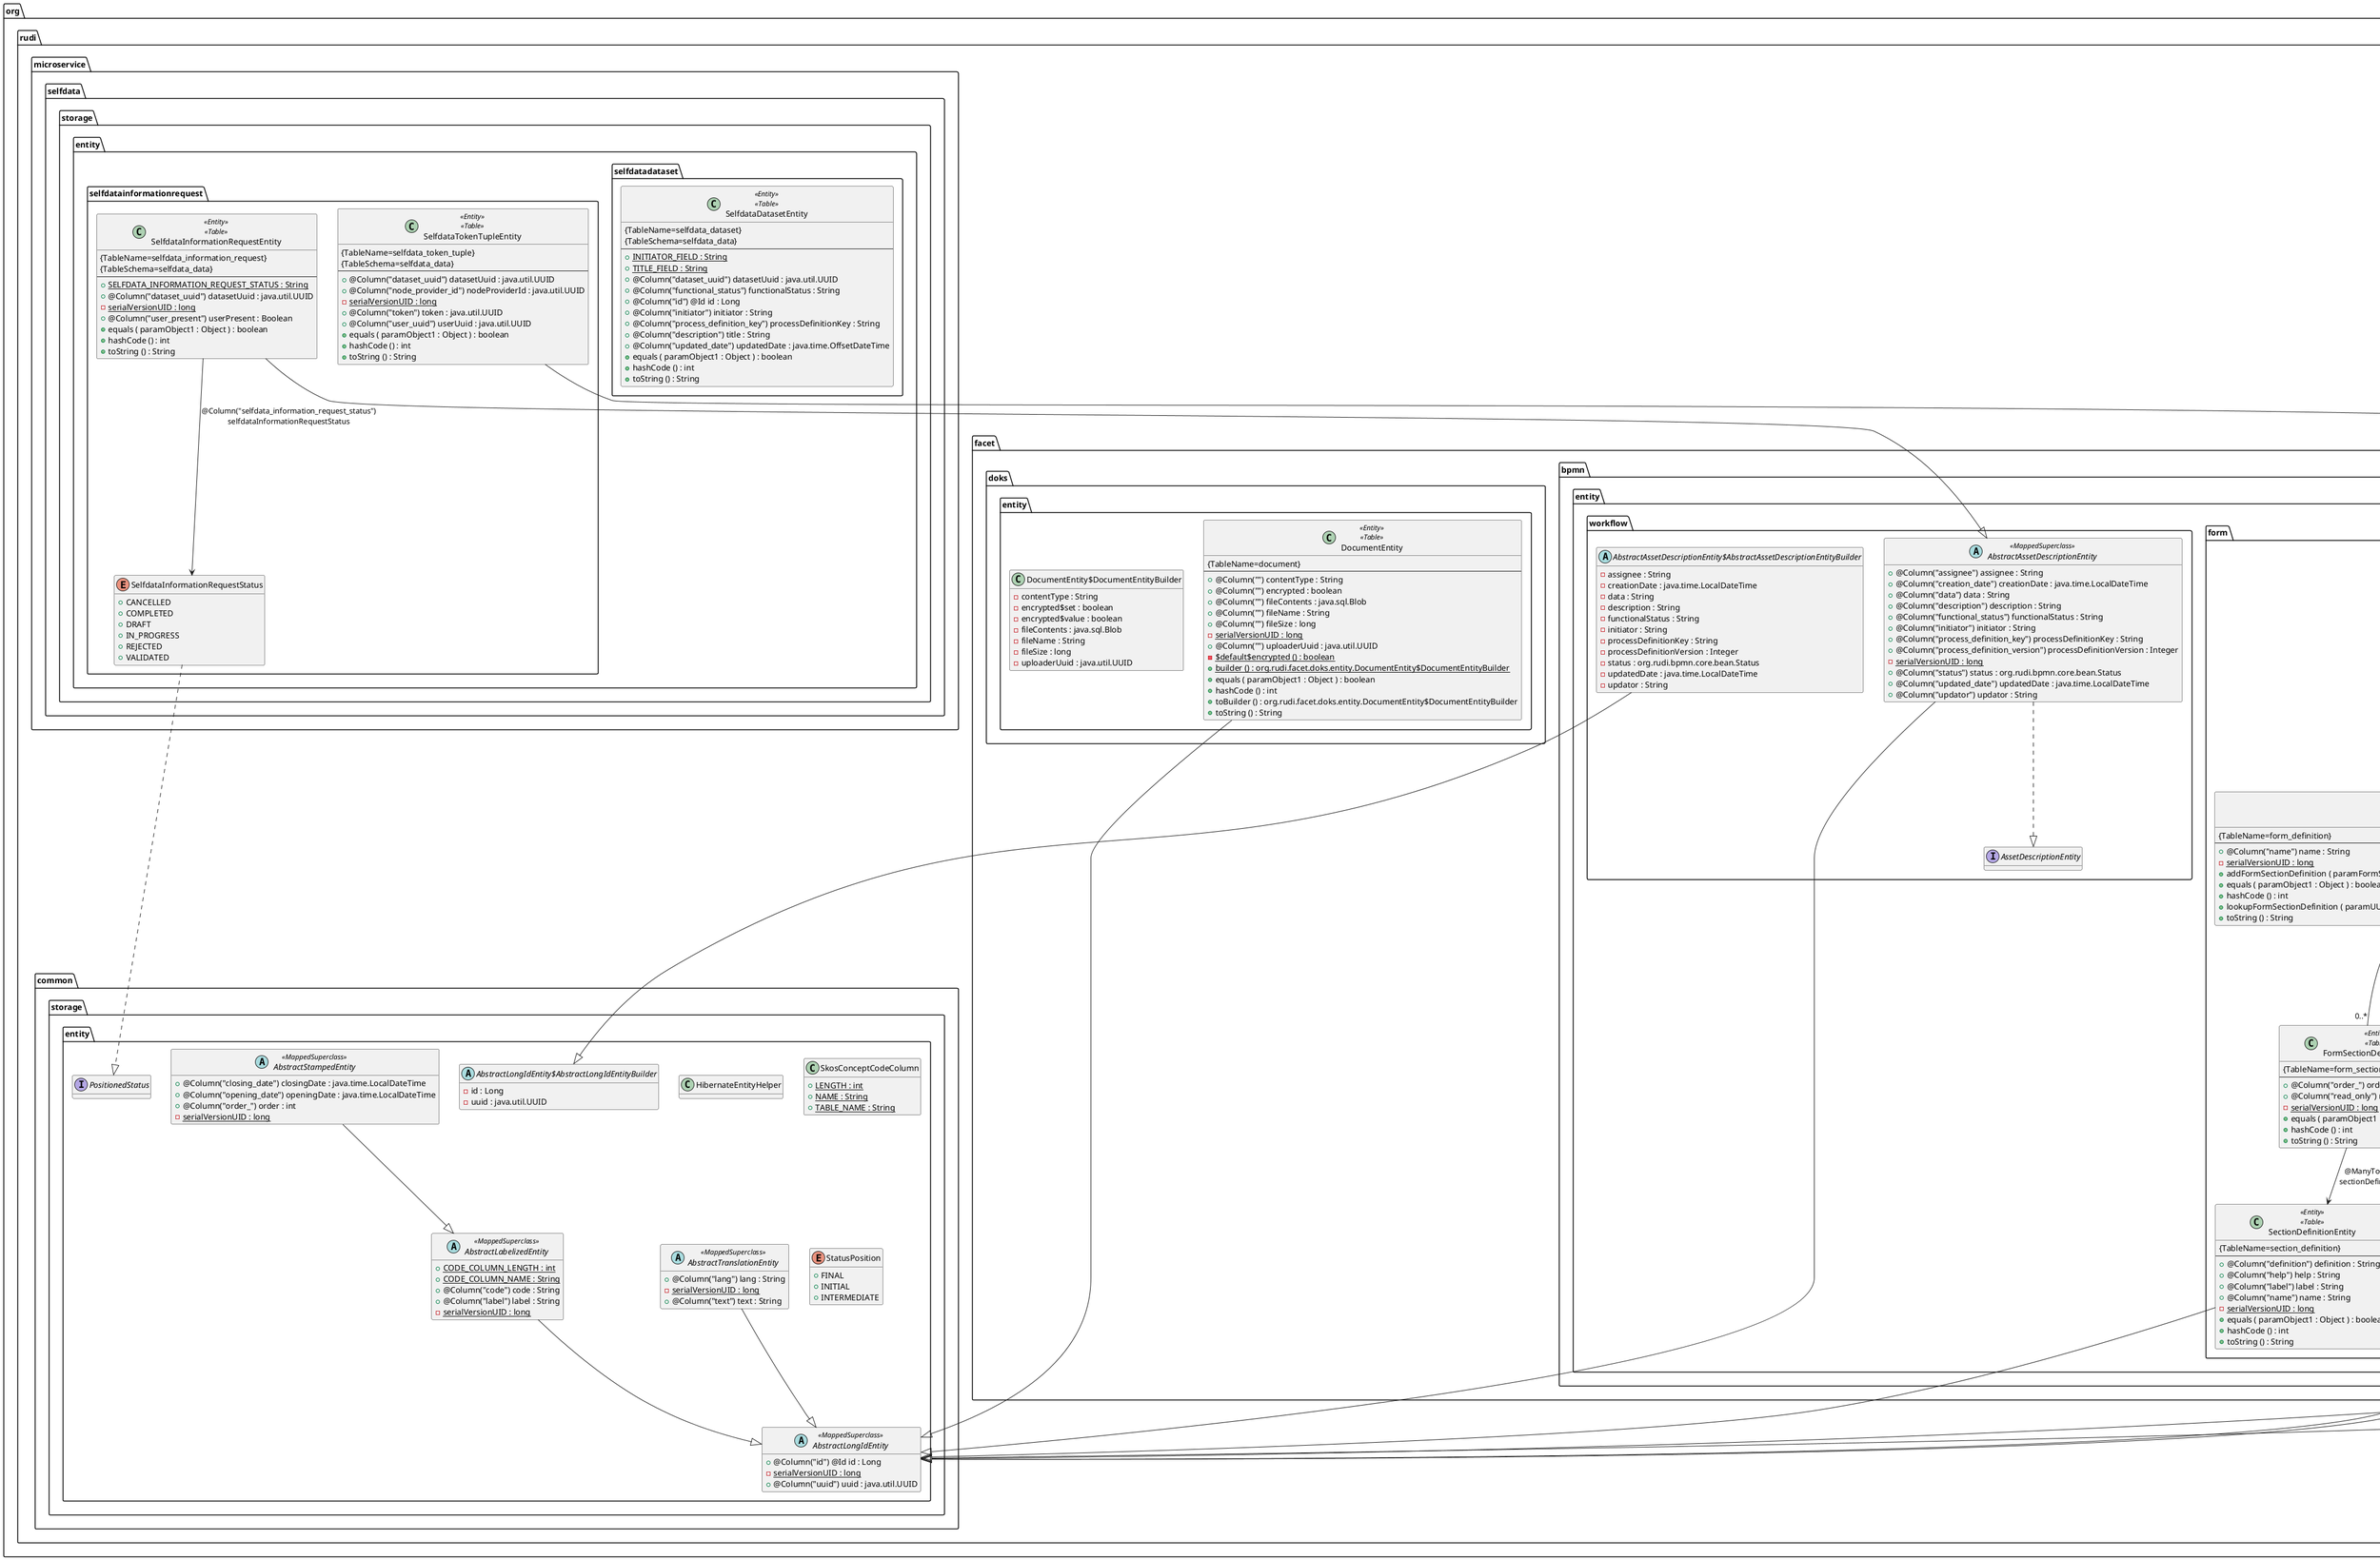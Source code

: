 @startuml

abstract class org.rudi.common.storage.entity.AbstractLabelizedEntity <<MappedSuperclass>>  {
	{field} {static} +CODE_COLUMN_LENGTH : int
	{field} {static} +CODE_COLUMN_NAME : String
	{field} +@Column("code") code : String
	{field} +@Column("label") label : String
	{field} {static} -serialVersionUID : long
	{method} +equals ( paramObject1 : Object ) : boolean
	{method} +hashCode () : int
	{method} +toString () : String
}


abstract class org.rudi.common.storage.entity.AbstractLongIdEntity <<MappedSuperclass>>  {
	{field} +@Column("id") @Id id : Long
	{field} {static} -serialVersionUID : long
	{field} +@Column("uuid") uuid : java.util.UUID
	{method} +equals ( paramObject1 : Object ) : boolean
	{method} +hashCode () : int
	{method} +toString () : String
}


abstract class org.rudi.common.storage.entity.AbstractLongIdEntity$AbstractLongIdEntityBuilder {
	{field} -id : Long
	{field} -uuid : java.util.UUID
	{method}  {abstract} +build () : org.rudi.common.storage.entity.AbstractLongIdEntity
	{method} +id ( paramLong1 : Long ) : org.rudi.common.storage.entity.AbstractLongIdEntity$AbstractLongIdEntityBuilder
	{method}  {abstract} #self () : org.rudi.common.storage.entity.AbstractLongIdEntity$AbstractLongIdEntityBuilder
	{method} +toString () : String
	{method} +uuid ( paramUUID1 : java.util.UUID ) : org.rudi.common.storage.entity.AbstractLongIdEntity$AbstractLongIdEntityBuilder
}


abstract class org.rudi.common.storage.entity.AbstractStampedEntity <<MappedSuperclass>>  {
	{field} +@Column("closing_date") closingDate : java.time.LocalDateTime
	{field} +@Column("opening_date") openingDate : java.time.LocalDateTime
	{field} +@Column("order_") order : int
	{field} {static} -serialVersionUID : long
	{method} +equals ( paramObject1 : Object ) : boolean
	{method} +hashCode () : int
	{method} +toString () : String
}


abstract class org.rudi.common.storage.entity.AbstractTranslationEntity <<MappedSuperclass>>  {
	{field} +@Column("lang") lang : String
	{field} {static} -serialVersionUID : long
	{field} +@Column("text") text : String
	{method} +equals ( paramObject1 : Object ) : boolean
	{method} +hashCode () : int
	{method} +toString () : String
}


class org.rudi.common.storage.entity.HibernateEntityHelper {
	{method}  {static} +setCollection ( paramSupplier1 : java.util.function.Supplier , paramCollection2 : java.util.Collection ) : void
}


interface org.rudi.common.storage.entity.PositionedStatus {
	{method}  {abstract} +isFinal () : boolean
	{method}  {abstract} +isInitial () : boolean
}


class org.rudi.common.storage.entity.SkosConceptCodeColumn {
	{field} {static} +LENGTH : int
	{field} {static} +NAME : String
	{field} {static} +TABLE_NAME : String
}


enum org.rudi.common.storage.entity.StatusPosition {
	{field} +FINAL
	{field} +INITIAL
	{field} +INTERMEDIATE
}


class org.rudi.facet.bpmn.entity.form.FormDefinitionEntity <<Entity>>  <<Table>>  {
 {TableName=form_definition}
--
	{field} +@Column("name") name : String
	{field} {static} -serialVersionUID : long
	{method} +addFormSectionDefinition ( paramFormSectionDefinitionEntity1 : org.rudi.facet.bpmn.entity.form.FormSectionDefinitionEntity ) : void
	{method} +equals ( paramObject1 : Object ) : boolean
	{method} +hashCode () : int
	{method} +lookupFormSectionDefinition ( paramUUID1 : java.util.UUID ) : org.rudi.facet.bpmn.entity.form.FormSectionDefinitionEntity
	{method} +toString () : String
}


class org.rudi.facet.bpmn.entity.form.FormSectionDefinitionEntity <<Entity>>  <<Table>>  {
 {TableName=form_section_definition}
--
	{field} +@Column("order_") order : int
	{field} +@Column("read_only") readOnly : boolean
	{field} {static} -serialVersionUID : long
	{method} +equals ( paramObject1 : Object ) : boolean
	{method} +hashCode () : int
	{method} +toString () : String
}


class org.rudi.facet.bpmn.entity.form.ProcessFormDefinitionEntity <<Entity>>  <<Table>>  {
 {TableName=process_form_definition}
--
	{field} +@Column("action_name") actionName : String
	{field} +@Column("process_definition_id") processDefinitionId : String
	{field} +@Column("revision") revision : Integer
	{field} {static} -serialVersionUID : long
	{field} +@Column("user_task_id") userTaskId : String
	{method} +equals ( paramObject1 : Object ) : boolean
	{method} +hashCode () : int
	{method} +toString () : String
}


class org.rudi.facet.bpmn.entity.form.SectionDefinitionEntity <<Entity>>  <<Table>>  {
 {TableName=section_definition}
--
	{field} +@Column("definition") definition : String
	{field} +@Column("help") help : String
	{field} +@Column("label") label : String
	{field} +@Column("name") name : String
	{field} {static} -serialVersionUID : long
	{method} +equals ( paramObject1 : Object ) : boolean
	{method} +hashCode () : int
	{method} +toString () : String
}


abstract class org.rudi.facet.bpmn.entity.workflow.AbstractAssetDescriptionEntity <<MappedSuperclass>>  {
	{field} +@Column("assignee") assignee : String
	{field} +@Column("creation_date") creationDate : java.time.LocalDateTime
	{field} +@Column("data") data : String
	{field} +@Column("description") description : String
	{field} +@Column("functional_status") functionalStatus : String
	{field} +@Column("initiator") initiator : String
	{field} +@Column("process_definition_key") processDefinitionKey : String
	{field} +@Column("process_definition_version") processDefinitionVersion : Integer
	{field} {static} -serialVersionUID : long
	{field} +@Column("status") status : org.rudi.bpmn.core.bean.Status
	{field} +@Column("updated_date") updatedDate : java.time.LocalDateTime
	{field} +@Column("updator") updator : String
	{method} +equals ( paramObject1 : Object ) : boolean
	{method} +hashCode () : int
	{method} +toString () : String
}


abstract class org.rudi.facet.bpmn.entity.workflow.AbstractAssetDescriptionEntity$AbstractAssetDescriptionEntityBuilder {
	{field} -assignee : String
	{field} -creationDate : java.time.LocalDateTime
	{field} -data : String
	{field} -description : String
	{field} -functionalStatus : String
	{field} -initiator : String
	{field} -processDefinitionKey : String
	{field} -processDefinitionVersion : Integer
	{field} -status : org.rudi.bpmn.core.bean.Status
	{field} -updatedDate : java.time.LocalDateTime
	{field} -updator : String
	{method} +assignee ( paramString1 : String ) : org.rudi.facet.bpmn.entity.workflow.AbstractAssetDescriptionEntity$AbstractAssetDescriptionEntityBuilder
	{method}  {abstract} +build () : org.rudi.facet.bpmn.entity.workflow.AbstractAssetDescriptionEntity
	{method} +creationDate ( paramLocalDateTime1 : java.time.LocalDateTime ) : org.rudi.facet.bpmn.entity.workflow.AbstractAssetDescriptionEntity$AbstractAssetDescriptionEntityBuilder
	{method} +data ( paramString1 : String ) : org.rudi.facet.bpmn.entity.workflow.AbstractAssetDescriptionEntity$AbstractAssetDescriptionEntityBuilder
	{method} +description ( paramString1 : String ) : org.rudi.facet.bpmn.entity.workflow.AbstractAssetDescriptionEntity$AbstractAssetDescriptionEntityBuilder
	{method} +functionalStatus ( paramString1 : String ) : org.rudi.facet.bpmn.entity.workflow.AbstractAssetDescriptionEntity$AbstractAssetDescriptionEntityBuilder
	{method} +initiator ( paramString1 : String ) : org.rudi.facet.bpmn.entity.workflow.AbstractAssetDescriptionEntity$AbstractAssetDescriptionEntityBuilder
	{method} +processDefinitionKey ( paramString1 : String ) : org.rudi.facet.bpmn.entity.workflow.AbstractAssetDescriptionEntity$AbstractAssetDescriptionEntityBuilder
	{method} +processDefinitionVersion ( paramInteger1 : Integer ) : org.rudi.facet.bpmn.entity.workflow.AbstractAssetDescriptionEntity$AbstractAssetDescriptionEntityBuilder
	{method}  {abstract} #self () : org.rudi.facet.bpmn.entity.workflow.AbstractAssetDescriptionEntity$AbstractAssetDescriptionEntityBuilder
	{method} +status ( paramStatus1 : org.rudi.bpmn.core.bean.Status ) : org.rudi.facet.bpmn.entity.workflow.AbstractAssetDescriptionEntity$AbstractAssetDescriptionEntityBuilder
	{method} +toString () : String
	{method} +updatedDate ( paramLocalDateTime1 : java.time.LocalDateTime ) : org.rudi.facet.bpmn.entity.workflow.AbstractAssetDescriptionEntity$AbstractAssetDescriptionEntityBuilder
	{method} +updator ( paramString1 : String ) : org.rudi.facet.bpmn.entity.workflow.AbstractAssetDescriptionEntity$AbstractAssetDescriptionEntityBuilder
}


interface org.rudi.facet.bpmn.entity.workflow.AssetDescriptionEntity {
	{method}  {abstract} +getAssignee () : String
	{method}  {abstract} +getCreationDate () : java.time.LocalDateTime
	{method}  {abstract} +getData () : String
	{method}  {abstract} +getDescription () : String
	{method}  {abstract} +getFunctionalStatus () : String
	{method}  {abstract} +getInitiator () : String
	{method}  {abstract} +getProcessDefinitionKey () : String
	{method}  {abstract} +getProcessDefinitionVersion () : Integer
	{method}  {abstract} +getStatus () : org.rudi.bpmn.core.bean.Status
	{method}  {abstract} +getUpdatedDate () : java.time.LocalDateTime
	{method}  {abstract} +getUpdator () : String
	{method}  {abstract} +setAssignee ( paramString1 : String ) : void
	{method}  {abstract} +setCreationDate ( paramLocalDateTime1 : java.time.LocalDateTime ) : void
	{method}  {abstract} +setData ( paramString1 : String ) : void
	{method}  {abstract} +setDescription ( paramString1 : String ) : void
	{method}  {abstract} +setFunctionalStatus ( paramString1 : String ) : void
	{method}  {abstract} +setInitiator ( paramString1 : String ) : void
	{method}  {abstract} +setProcessDefinitionKey ( paramString1 : String ) : void
	{method}  {abstract} +setProcessDefinitionVersion ( paramInteger1 : Integer ) : void
	{method}  {abstract} +setStatus ( paramStatus1 : org.rudi.bpmn.core.bean.Status ) : void
	{method}  {abstract} +setUpdatedDate ( paramLocalDateTime1 : java.time.LocalDateTime ) : void
	{method}  {abstract} +setUpdator ( paramString1 : String ) : void
}


class org.rudi.facet.doks.entity.DocumentEntity <<Entity>>  <<Table>>  {
 {TableName=document}
--
	{field} +@Column("") contentType : String
	{field} +@Column("") encrypted : boolean
	{field} +@Column("") fileContents : java.sql.Blob
	{field} +@Column("") fileName : String
	{field} +@Column("") fileSize : long
	{field} {static} -serialVersionUID : long
	{field} +@Column("") uploaderUuid : java.util.UUID
	{method}  {static} -$default$encrypted () : boolean
	{method}  {static} +builder () : org.rudi.facet.doks.entity.DocumentEntity$DocumentEntityBuilder
	{method} +equals ( paramObject1 : Object ) : boolean
	{method} +hashCode () : int
	{method} +toBuilder () : org.rudi.facet.doks.entity.DocumentEntity$DocumentEntityBuilder
	{method} +toString () : String
}


class org.rudi.facet.doks.entity.DocumentEntity$DocumentEntityBuilder {
	{field} -contentType : String
	{field} -encrypted$set : boolean
	{field} -encrypted$value : boolean
	{field} -fileContents : java.sql.Blob
	{field} -fileName : String
	{field} -fileSize : long
	{field} -uploaderUuid : java.util.UUID
	{method} +build () : org.rudi.facet.doks.entity.DocumentEntity
	{method} +contentType ( paramString1 : String ) : org.rudi.facet.doks.entity.DocumentEntity$DocumentEntityBuilder
	{method} +encrypted ( paramboolean1 : boolean ) : org.rudi.facet.doks.entity.DocumentEntity$DocumentEntityBuilder
	{method} +fileContents ( paramBlob1 : java.sql.Blob ) : org.rudi.facet.doks.entity.DocumentEntity$DocumentEntityBuilder
	{method} +fileName ( paramString1 : String ) : org.rudi.facet.doks.entity.DocumentEntity$DocumentEntityBuilder
	{method} +fileSize ( paramlong1 : long ) : org.rudi.facet.doks.entity.DocumentEntity$DocumentEntityBuilder
	{method} +toString () : String
	{method} +uploaderUuid ( paramUUID1 : java.util.UUID ) : org.rudi.facet.doks.entity.DocumentEntity$DocumentEntityBuilder
}


class org.rudi.microservice.selfdata.storage.entity.selfdatadataset.SelfdataDatasetEntity <<Entity>>  <<Table>>  {
 {TableName=selfdata_dataset}
 {TableSchema=selfdata_data}
--
	{field} {static} +INITIATOR_FIELD : String
	{field} {static} +TITLE_FIELD : String
	{field} +@Column("dataset_uuid") datasetUuid : java.util.UUID
	{field} +@Column("functional_status") functionalStatus : String
	{field} +@Column("id") @Id id : Long
	{field} +@Column("initiator") initiator : String
	{field} +@Column("process_definition_key") processDefinitionKey : String
	{field} +@Column("description") title : String
	{field} +@Column("updated_date") updatedDate : java.time.OffsetDateTime
	{method} +equals ( paramObject1 : Object ) : boolean
	{method} +hashCode () : int
	{method} +toString () : String
}


class org.rudi.microservice.selfdata.storage.entity.selfdatainformationrequest.SelfdataInformationRequestEntity <<Entity>>  <<Table>>  {
 {TableName=selfdata_information_request}
 {TableSchema=selfdata_data}
--
	{field} {static} +SELFDATA_INFORMATION_REQUEST_STATUS : String
	{field} +@Column("dataset_uuid") datasetUuid : java.util.UUID
	{field} {static} -serialVersionUID : long
	{field} +@Column("user_present") userPresent : Boolean
	{method} +equals ( paramObject1 : Object ) : boolean
	{method} +hashCode () : int
	{method} +toString () : String
}


enum org.rudi.microservice.selfdata.storage.entity.selfdatainformationrequest.SelfdataInformationRequestStatus {
	{field} +CANCELLED
	{field} +COMPLETED
	{field} +DRAFT
	{field} +IN_PROGRESS
	{field} +REJECTED
	{field} +VALIDATED
}


class org.rudi.microservice.selfdata.storage.entity.selfdatainformationrequest.SelfdataTokenTupleEntity <<Entity>>  <<Table>>  {
 {TableName=selfdata_token_tuple}
 {TableSchema=selfdata_data}
--
	{field} +@Column("dataset_uuid") datasetUuid : java.util.UUID
	{field} +@Column("node_provider_id") nodeProviderId : java.util.UUID
	{field} {static} -serialVersionUID : long
	{field} +@Column("token") token : java.util.UUID
	{field} +@Column("user_uuid") userUuid : java.util.UUID
	{method} +equals ( paramObject1 : Object ) : boolean
	{method} +hashCode () : int
	{method} +toString () : String
}




org.rudi.common.storage.entity.AbstractLabelizedEntity --|>  org.rudi.common.storage.entity.AbstractLongIdEntity
org.rudi.common.storage.entity.AbstractStampedEntity --|>  org.rudi.common.storage.entity.AbstractLabelizedEntity
org.rudi.common.storage.entity.AbstractTranslationEntity --|>  org.rudi.common.storage.entity.AbstractLongIdEntity
org.rudi.facet.bpmn.entity.form.FormDefinitionEntity "1" o-- "0..*"  org.rudi.facet.bpmn.entity.form.FormSectionDefinitionEntity :  @OneToMany\nformSectionDefinitions
org.rudi.facet.bpmn.entity.form.FormDefinitionEntity --|>  org.rudi.common.storage.entity.AbstractLongIdEntity
org.rudi.facet.bpmn.entity.form.FormSectionDefinitionEntity -->  org.rudi.facet.bpmn.entity.form.SectionDefinitionEntity :  @ManyToOne\nsectionDefinition
org.rudi.facet.bpmn.entity.form.FormSectionDefinitionEntity --|>  org.rudi.common.storage.entity.AbstractLongIdEntity
org.rudi.facet.bpmn.entity.form.ProcessFormDefinitionEntity -->  org.rudi.facet.bpmn.entity.form.FormDefinitionEntity :  @ManyToOne\nformDefinition
org.rudi.facet.bpmn.entity.form.ProcessFormDefinitionEntity --|>  org.rudi.common.storage.entity.AbstractLongIdEntity
org.rudi.facet.bpmn.entity.form.SectionDefinitionEntity --|>  org.rudi.common.storage.entity.AbstractLongIdEntity
org.rudi.facet.bpmn.entity.workflow.AbstractAssetDescriptionEntity --|>  org.rudi.common.storage.entity.AbstractLongIdEntity
org.rudi.facet.bpmn.entity.workflow.AbstractAssetDescriptionEntity ..|>  org.rudi.facet.bpmn.entity.workflow.AssetDescriptionEntity
org.rudi.facet.bpmn.entity.workflow.AbstractAssetDescriptionEntity$AbstractAssetDescriptionEntityBuilder --|>  org.rudi.common.storage.entity.AbstractLongIdEntity$AbstractLongIdEntityBuilder
org.rudi.facet.doks.entity.DocumentEntity --|>  org.rudi.common.storage.entity.AbstractLongIdEntity
org.rudi.microservice.selfdata.storage.entity.selfdatainformationrequest.SelfdataInformationRequestEntity -->  org.rudi.microservice.selfdata.storage.entity.selfdatainformationrequest.SelfdataInformationRequestStatus :  @Column("selfdata_information_request_status")\nselfdataInformationRequestStatus
org.rudi.microservice.selfdata.storage.entity.selfdatainformationrequest.SelfdataInformationRequestEntity --|>  org.rudi.facet.bpmn.entity.workflow.AbstractAssetDescriptionEntity
org.rudi.microservice.selfdata.storage.entity.selfdatainformationrequest.SelfdataInformationRequestStatus ..|>  org.rudi.common.storage.entity.PositionedStatus
org.rudi.microservice.selfdata.storage.entity.selfdatainformationrequest.SelfdataTokenTupleEntity --|>  org.rudi.common.storage.entity.AbstractLongIdEntity

hide methods

@enduml